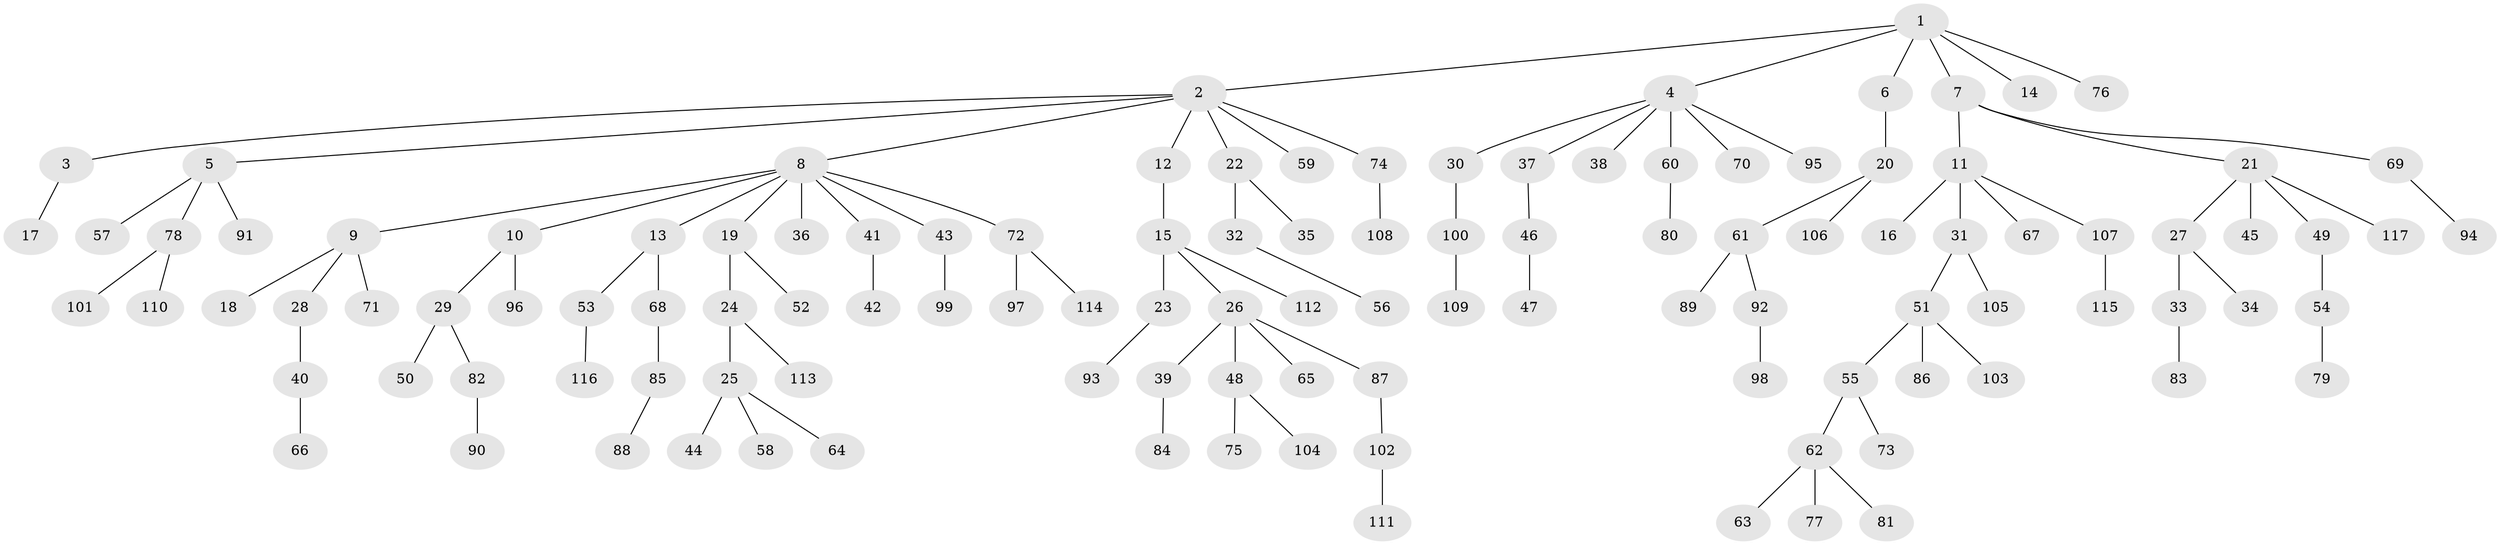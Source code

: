 // Generated by graph-tools (version 1.1) at 2025/50/03/09/25 03:50:16]
// undirected, 117 vertices, 116 edges
graph export_dot {
graph [start="1"]
  node [color=gray90,style=filled];
  1;
  2;
  3;
  4;
  5;
  6;
  7;
  8;
  9;
  10;
  11;
  12;
  13;
  14;
  15;
  16;
  17;
  18;
  19;
  20;
  21;
  22;
  23;
  24;
  25;
  26;
  27;
  28;
  29;
  30;
  31;
  32;
  33;
  34;
  35;
  36;
  37;
  38;
  39;
  40;
  41;
  42;
  43;
  44;
  45;
  46;
  47;
  48;
  49;
  50;
  51;
  52;
  53;
  54;
  55;
  56;
  57;
  58;
  59;
  60;
  61;
  62;
  63;
  64;
  65;
  66;
  67;
  68;
  69;
  70;
  71;
  72;
  73;
  74;
  75;
  76;
  77;
  78;
  79;
  80;
  81;
  82;
  83;
  84;
  85;
  86;
  87;
  88;
  89;
  90;
  91;
  92;
  93;
  94;
  95;
  96;
  97;
  98;
  99;
  100;
  101;
  102;
  103;
  104;
  105;
  106;
  107;
  108;
  109;
  110;
  111;
  112;
  113;
  114;
  115;
  116;
  117;
  1 -- 2;
  1 -- 4;
  1 -- 6;
  1 -- 7;
  1 -- 14;
  1 -- 76;
  2 -- 3;
  2 -- 5;
  2 -- 8;
  2 -- 12;
  2 -- 22;
  2 -- 59;
  2 -- 74;
  3 -- 17;
  4 -- 30;
  4 -- 37;
  4 -- 38;
  4 -- 60;
  4 -- 70;
  4 -- 95;
  5 -- 57;
  5 -- 78;
  5 -- 91;
  6 -- 20;
  7 -- 11;
  7 -- 21;
  7 -- 69;
  8 -- 9;
  8 -- 10;
  8 -- 13;
  8 -- 19;
  8 -- 36;
  8 -- 41;
  8 -- 43;
  8 -- 72;
  9 -- 18;
  9 -- 28;
  9 -- 71;
  10 -- 29;
  10 -- 96;
  11 -- 16;
  11 -- 31;
  11 -- 67;
  11 -- 107;
  12 -- 15;
  13 -- 53;
  13 -- 68;
  15 -- 23;
  15 -- 26;
  15 -- 112;
  19 -- 24;
  19 -- 52;
  20 -- 61;
  20 -- 106;
  21 -- 27;
  21 -- 45;
  21 -- 49;
  21 -- 117;
  22 -- 32;
  22 -- 35;
  23 -- 93;
  24 -- 25;
  24 -- 113;
  25 -- 44;
  25 -- 58;
  25 -- 64;
  26 -- 39;
  26 -- 48;
  26 -- 65;
  26 -- 87;
  27 -- 33;
  27 -- 34;
  28 -- 40;
  29 -- 50;
  29 -- 82;
  30 -- 100;
  31 -- 51;
  31 -- 105;
  32 -- 56;
  33 -- 83;
  37 -- 46;
  39 -- 84;
  40 -- 66;
  41 -- 42;
  43 -- 99;
  46 -- 47;
  48 -- 75;
  48 -- 104;
  49 -- 54;
  51 -- 55;
  51 -- 86;
  51 -- 103;
  53 -- 116;
  54 -- 79;
  55 -- 62;
  55 -- 73;
  60 -- 80;
  61 -- 89;
  61 -- 92;
  62 -- 63;
  62 -- 77;
  62 -- 81;
  68 -- 85;
  69 -- 94;
  72 -- 97;
  72 -- 114;
  74 -- 108;
  78 -- 101;
  78 -- 110;
  82 -- 90;
  85 -- 88;
  87 -- 102;
  92 -- 98;
  100 -- 109;
  102 -- 111;
  107 -- 115;
}
